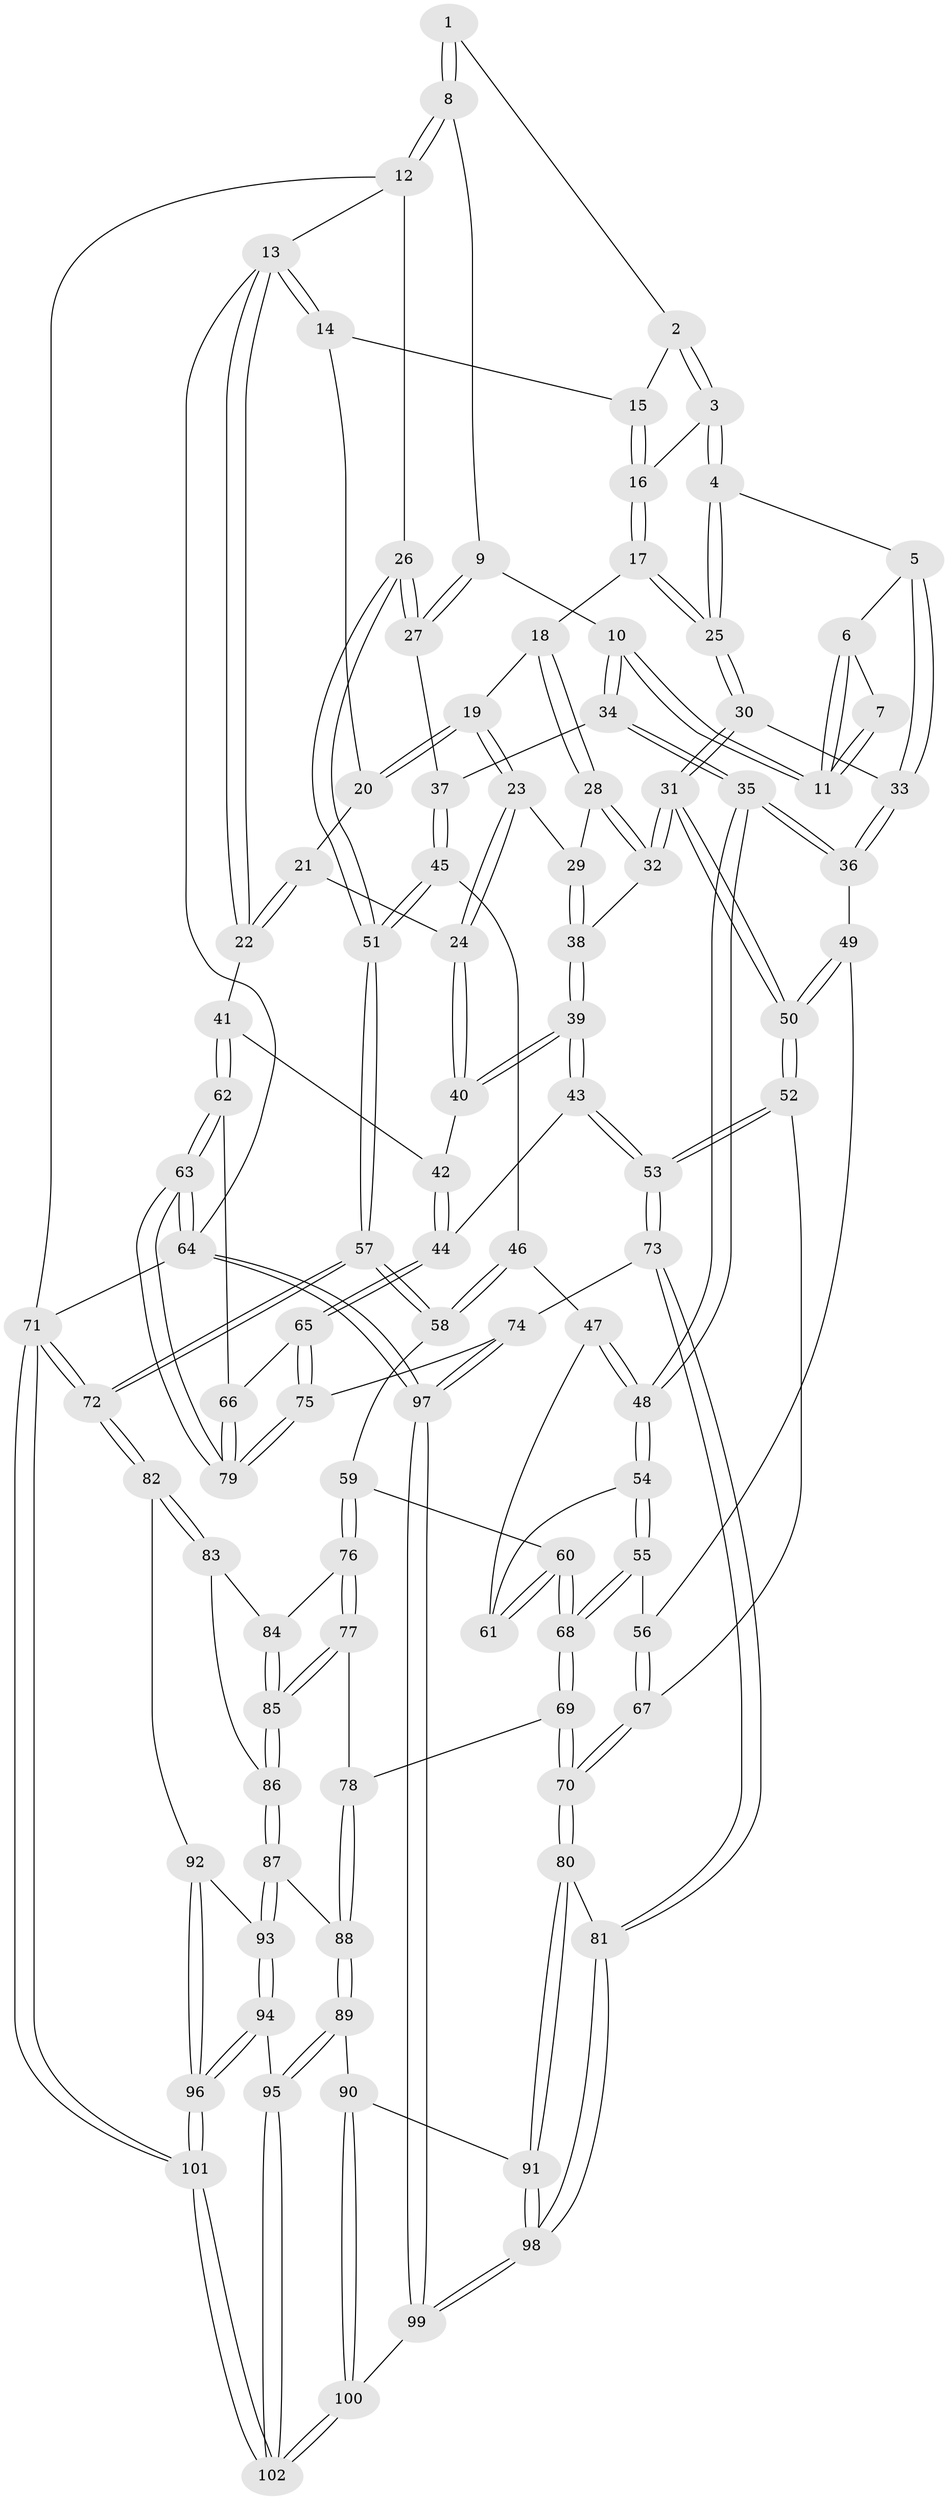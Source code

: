 // Generated by graph-tools (version 1.1) at 2025/03/03/09/25 03:03:23]
// undirected, 102 vertices, 252 edges
graph export_dot {
graph [start="1"]
  node [color=gray90,style=filled];
  1 [pos="+0.7819354761241574+0"];
  2 [pos="+0.7230996753943263+0"];
  3 [pos="+0.600823854181321+0.10144948877682779"];
  4 [pos="+0.6017446445689999+0.1077046807678113"];
  5 [pos="+0.6632128267324758+0.15005205432976954"];
  6 [pos="+0.665062343965112+0.15031539525182672"];
  7 [pos="+0.7718913975309292+0"];
  8 [pos="+1+0"];
  9 [pos="+0.8614585829236802+0.12176136276119466"];
  10 [pos="+0.7477953591158257+0.19476214754649887"];
  11 [pos="+0.7437434821379325+0.19156279899861456"];
  12 [pos="+1+0"];
  13 [pos="+0+0"];
  14 [pos="+0+0"];
  15 [pos="+0.4110109119599477+0"];
  16 [pos="+0.40979970982891034+0"];
  17 [pos="+0.36543878858715084+0.06674462288339765"];
  18 [pos="+0.29040058092071885+0.10861305186675267"];
  19 [pos="+0.2022481761851892+0.08284974299841516"];
  20 [pos="+0.16018897828570844+0.06218209036888385"];
  21 [pos="+0.11017302120757771+0.09816325305800758"];
  22 [pos="+0+0"];
  23 [pos="+0.10109688489422003+0.2363051622622605"];
  24 [pos="+0.07774978765453643+0.2345607275890359"];
  25 [pos="+0.4388289023198486+0.1510784526111414"];
  26 [pos="+1+0.31727627670421155"];
  27 [pos="+1+0.26764507551856476"];
  28 [pos="+0.2611392373818758+0.17528091008715144"];
  29 [pos="+0.11751470286049784+0.23959692033257302"];
  30 [pos="+0.45820443620033535+0.2531268198817894"];
  31 [pos="+0.31480952265581463+0.3359151381879151"];
  32 [pos="+0.29635743483595406+0.31902712674244754"];
  33 [pos="+0.5166353975558179+0.29718201657383514"];
  34 [pos="+0.7574578097531834+0.2737976291943298"];
  35 [pos="+0.6683358842012175+0.40989677864722024"];
  36 [pos="+0.5355436297627263+0.330582425366427"];
  37 [pos="+0.8508300683040092+0.30211605683704595"];
  38 [pos="+0.18815227721665012+0.31042490517986515"];
  39 [pos="+0.1580128215666715+0.3876793171918645"];
  40 [pos="+0.06382799885187819+0.2394060821277705"];
  41 [pos="+0+0.18629296686080885"];
  42 [pos="+0.03656563622297039+0.2474731962047557"];
  43 [pos="+0.12638939532978236+0.5043093600810065"];
  44 [pos="+0.1018667633604556+0.5092597728637835"];
  45 [pos="+0.8689173356285911+0.38202008221696016"];
  46 [pos="+0.8603274949827768+0.4162850428047587"];
  47 [pos="+0.7993926616582968+0.4320459896751344"];
  48 [pos="+0.6694157830487544+0.41501829099701304"];
  49 [pos="+0.5070406835478828+0.36317809429519043"];
  50 [pos="+0.3131528742383884+0.4861789794161875"];
  51 [pos="+1+0.3984061483953962"];
  52 [pos="+0.3049810909224044+0.5159762480198288"];
  53 [pos="+0.3023271752725725+0.5180815483142749"];
  54 [pos="+0.6630280804927456+0.4674618732812738"];
  55 [pos="+0.6601961050208066+0.485054876703104"];
  56 [pos="+0.47584868242307665+0.49121173523913353"];
  57 [pos="+1+0.5388366980703987"];
  58 [pos="+0.9925743793839354+0.5420252930986824"];
  59 [pos="+0.9184729717477038+0.5620445374797928"];
  60 [pos="+0.9170651716626983+0.562043113619288"];
  61 [pos="+0.8506317681779952+0.4987972889036745"];
  62 [pos="+0+0.5350819669779712"];
  63 [pos="+0+1"];
  64 [pos="+0+1"];
  65 [pos="+0.08570203332713444+0.5198596024436646"];
  66 [pos="+0.08458411334138584+0.5203330148408737"];
  67 [pos="+0.399892657795273+0.5329065851336646"];
  68 [pos="+0.6739160006711258+0.614447928618583"];
  69 [pos="+0.6619405155674207+0.6445657614710769"];
  70 [pos="+0.5960729604309019+0.6832493434504144"];
  71 [pos="+1+1"];
  72 [pos="+1+0.7250444135697843"];
  73 [pos="+0.3108863656471679+0.78464979609726"];
  74 [pos="+0.29985556365789173+0.7891882458294536"];
  75 [pos="+0.22594740392248017+0.794429444691088"];
  76 [pos="+0.868696297522115+0.7013007706915911"];
  77 [pos="+0.7582194828481286+0.7133798757255687"];
  78 [pos="+0.691212297907473+0.6723909464845583"];
  79 [pos="+0.07041786187727349+0.8377437652743938"];
  80 [pos="+0.5836097364217863+0.7008784266229072"];
  81 [pos="+0.3637710081693679+0.8027703286440281"];
  82 [pos="+1+0.7491933676447522"];
  83 [pos="+0.9326557917008584+0.7525991641682965"];
  84 [pos="+0.9089253834716683+0.7370423727913634"];
  85 [pos="+0.7966646385991452+0.7671932853347339"];
  86 [pos="+0.8322397492943318+0.8319073037044747"];
  87 [pos="+0.8315458193795281+0.8545592723518871"];
  88 [pos="+0.7303735429832077+0.8635256177205513"];
  89 [pos="+0.666326740158497+0.9245380919812037"];
  90 [pos="+0.622643030712315+0.8952714959835247"];
  91 [pos="+0.6156418781510601+0.8894492504377671"];
  92 [pos="+0.919927263334509+0.8797902851257552"];
  93 [pos="+0.8324249799815935+0.8561061501108721"];
  94 [pos="+0.8231131853619935+0.9117259892453807"];
  95 [pos="+0.7097883017754067+1"];
  96 [pos="+0.9348175129376174+1"];
  97 [pos="+0.17297681371640022+1"];
  98 [pos="+0.4435384913242597+0.9555174549227965"];
  99 [pos="+0.43732117163849316+1"];
  100 [pos="+0.4550762136330655+1"];
  101 [pos="+1+1"];
  102 [pos="+0.7182833426850415+1"];
  1 -- 2;
  1 -- 8;
  1 -- 8;
  2 -- 3;
  2 -- 3;
  2 -- 15;
  3 -- 4;
  3 -- 4;
  3 -- 16;
  4 -- 5;
  4 -- 25;
  4 -- 25;
  5 -- 6;
  5 -- 33;
  5 -- 33;
  6 -- 7;
  6 -- 11;
  6 -- 11;
  7 -- 11;
  7 -- 11;
  8 -- 9;
  8 -- 12;
  8 -- 12;
  9 -- 10;
  9 -- 27;
  9 -- 27;
  10 -- 11;
  10 -- 11;
  10 -- 34;
  10 -- 34;
  12 -- 13;
  12 -- 26;
  12 -- 71;
  13 -- 14;
  13 -- 14;
  13 -- 22;
  13 -- 22;
  13 -- 64;
  14 -- 15;
  14 -- 20;
  15 -- 16;
  15 -- 16;
  16 -- 17;
  16 -- 17;
  17 -- 18;
  17 -- 25;
  17 -- 25;
  18 -- 19;
  18 -- 28;
  18 -- 28;
  19 -- 20;
  19 -- 20;
  19 -- 23;
  19 -- 23;
  20 -- 21;
  21 -- 22;
  21 -- 22;
  21 -- 24;
  22 -- 41;
  23 -- 24;
  23 -- 24;
  23 -- 29;
  24 -- 40;
  24 -- 40;
  25 -- 30;
  25 -- 30;
  26 -- 27;
  26 -- 27;
  26 -- 51;
  26 -- 51;
  27 -- 37;
  28 -- 29;
  28 -- 32;
  28 -- 32;
  29 -- 38;
  29 -- 38;
  30 -- 31;
  30 -- 31;
  30 -- 33;
  31 -- 32;
  31 -- 32;
  31 -- 50;
  31 -- 50;
  32 -- 38;
  33 -- 36;
  33 -- 36;
  34 -- 35;
  34 -- 35;
  34 -- 37;
  35 -- 36;
  35 -- 36;
  35 -- 48;
  35 -- 48;
  36 -- 49;
  37 -- 45;
  37 -- 45;
  38 -- 39;
  38 -- 39;
  39 -- 40;
  39 -- 40;
  39 -- 43;
  39 -- 43;
  40 -- 42;
  41 -- 42;
  41 -- 62;
  41 -- 62;
  42 -- 44;
  42 -- 44;
  43 -- 44;
  43 -- 53;
  43 -- 53;
  44 -- 65;
  44 -- 65;
  45 -- 46;
  45 -- 51;
  45 -- 51;
  46 -- 47;
  46 -- 58;
  46 -- 58;
  47 -- 48;
  47 -- 48;
  47 -- 61;
  48 -- 54;
  48 -- 54;
  49 -- 50;
  49 -- 50;
  49 -- 56;
  50 -- 52;
  50 -- 52;
  51 -- 57;
  51 -- 57;
  52 -- 53;
  52 -- 53;
  52 -- 67;
  53 -- 73;
  53 -- 73;
  54 -- 55;
  54 -- 55;
  54 -- 61;
  55 -- 56;
  55 -- 68;
  55 -- 68;
  56 -- 67;
  56 -- 67;
  57 -- 58;
  57 -- 58;
  57 -- 72;
  57 -- 72;
  58 -- 59;
  59 -- 60;
  59 -- 76;
  59 -- 76;
  60 -- 61;
  60 -- 61;
  60 -- 68;
  60 -- 68;
  62 -- 63;
  62 -- 63;
  62 -- 66;
  63 -- 64;
  63 -- 64;
  63 -- 79;
  63 -- 79;
  64 -- 97;
  64 -- 97;
  64 -- 71;
  65 -- 66;
  65 -- 75;
  65 -- 75;
  66 -- 79;
  66 -- 79;
  67 -- 70;
  67 -- 70;
  68 -- 69;
  68 -- 69;
  69 -- 70;
  69 -- 70;
  69 -- 78;
  70 -- 80;
  70 -- 80;
  71 -- 72;
  71 -- 72;
  71 -- 101;
  71 -- 101;
  72 -- 82;
  72 -- 82;
  73 -- 74;
  73 -- 81;
  73 -- 81;
  74 -- 75;
  74 -- 97;
  74 -- 97;
  75 -- 79;
  75 -- 79;
  76 -- 77;
  76 -- 77;
  76 -- 84;
  77 -- 78;
  77 -- 85;
  77 -- 85;
  78 -- 88;
  78 -- 88;
  80 -- 81;
  80 -- 91;
  80 -- 91;
  81 -- 98;
  81 -- 98;
  82 -- 83;
  82 -- 83;
  82 -- 92;
  83 -- 84;
  83 -- 86;
  84 -- 85;
  84 -- 85;
  85 -- 86;
  85 -- 86;
  86 -- 87;
  86 -- 87;
  87 -- 88;
  87 -- 93;
  87 -- 93;
  88 -- 89;
  88 -- 89;
  89 -- 90;
  89 -- 95;
  89 -- 95;
  90 -- 91;
  90 -- 100;
  90 -- 100;
  91 -- 98;
  91 -- 98;
  92 -- 93;
  92 -- 96;
  92 -- 96;
  93 -- 94;
  93 -- 94;
  94 -- 95;
  94 -- 96;
  94 -- 96;
  95 -- 102;
  95 -- 102;
  96 -- 101;
  96 -- 101;
  97 -- 99;
  97 -- 99;
  98 -- 99;
  98 -- 99;
  99 -- 100;
  100 -- 102;
  100 -- 102;
  101 -- 102;
  101 -- 102;
}
